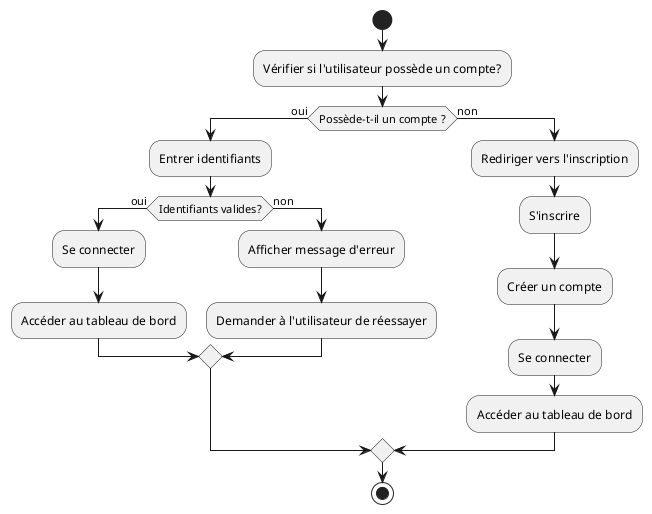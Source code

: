 @startuml
|Utilisateur|
start
:Vérifier si l'utilisateur possède un compte?;

if (Possède-t-il un compte ?) then (oui)
  :Entrer identifiants;
  if (Identifiants valides?) then (oui)
    :Se connecter;
    :Accéder au tableau de bord;
  else (non)
    :Afficher message d'erreur;
    :Demander à l'utilisateur de réessayer;
  endif
else (non)
  :Rediriger vers l'inscription;
  :S'inscrire;
  :Créer un compte;
  :Se connecter;
  :Accéder au tableau de bord;
endif

stop
@enduml